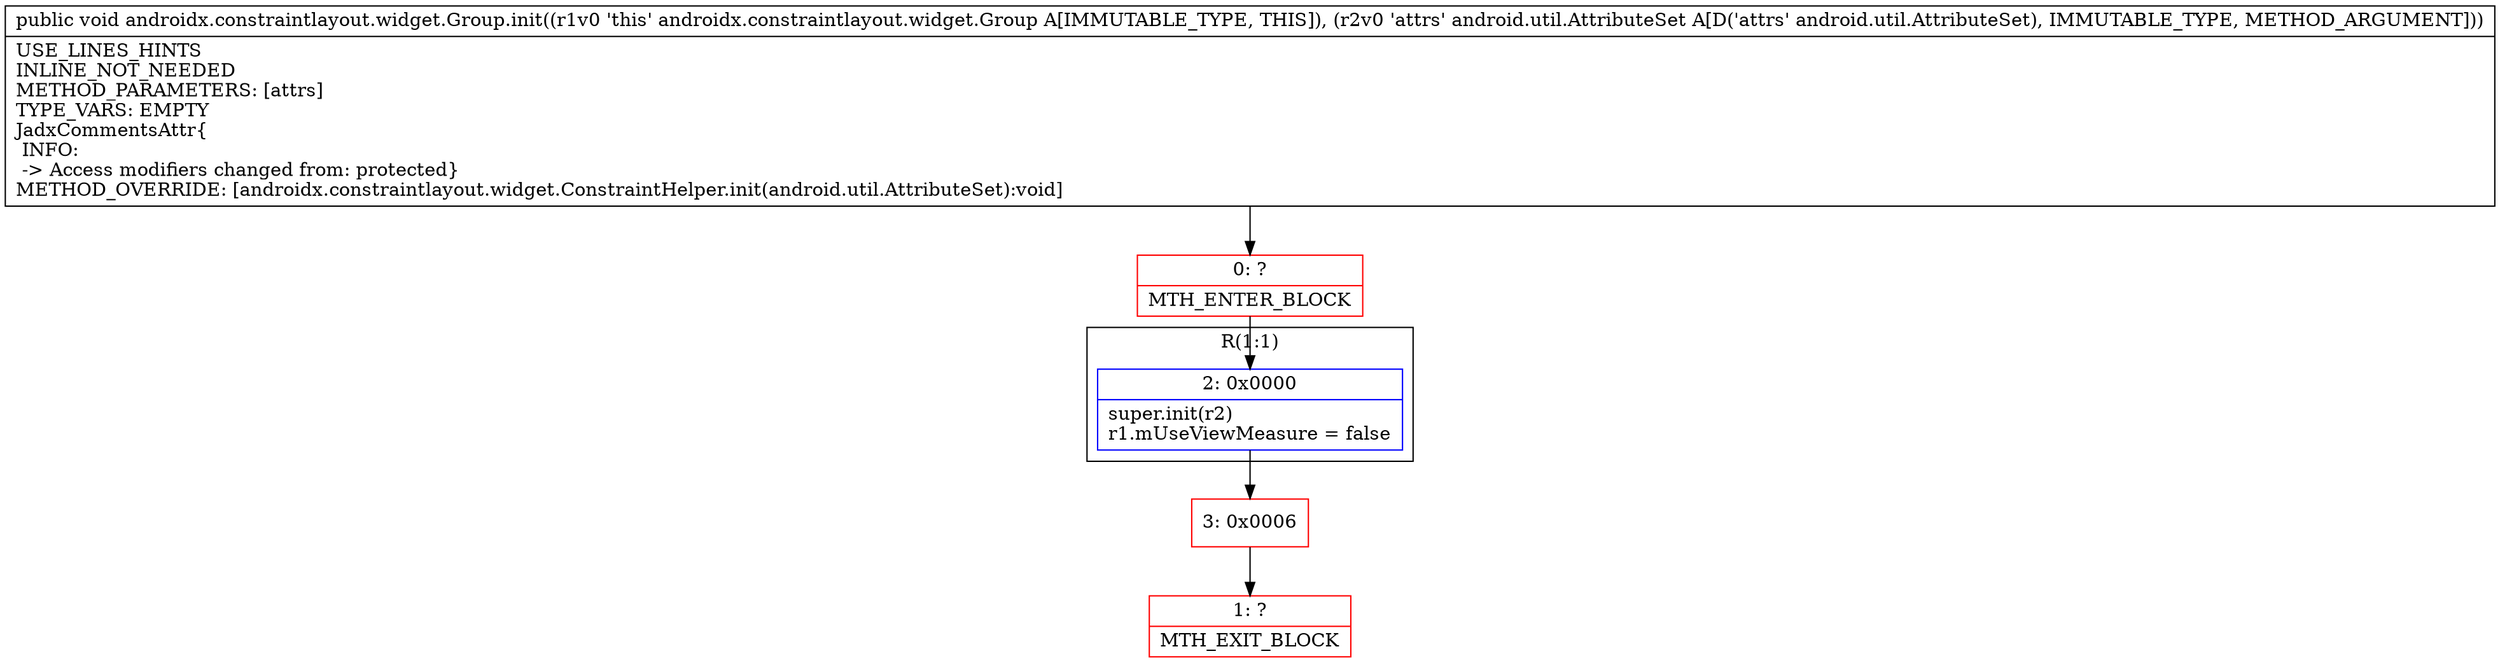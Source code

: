 digraph "CFG forandroidx.constraintlayout.widget.Group.init(Landroid\/util\/AttributeSet;)V" {
subgraph cluster_Region_1404146634 {
label = "R(1:1)";
node [shape=record,color=blue];
Node_2 [shape=record,label="{2\:\ 0x0000|super.init(r2)\lr1.mUseViewMeasure = false\l}"];
}
Node_0 [shape=record,color=red,label="{0\:\ ?|MTH_ENTER_BLOCK\l}"];
Node_3 [shape=record,color=red,label="{3\:\ 0x0006}"];
Node_1 [shape=record,color=red,label="{1\:\ ?|MTH_EXIT_BLOCK\l}"];
MethodNode[shape=record,label="{public void androidx.constraintlayout.widget.Group.init((r1v0 'this' androidx.constraintlayout.widget.Group A[IMMUTABLE_TYPE, THIS]), (r2v0 'attrs' android.util.AttributeSet A[D('attrs' android.util.AttributeSet), IMMUTABLE_TYPE, METHOD_ARGUMENT]))  | USE_LINES_HINTS\lINLINE_NOT_NEEDED\lMETHOD_PARAMETERS: [attrs]\lTYPE_VARS: EMPTY\lJadxCommentsAttr\{\l INFO: \l \-\> Access modifiers changed from: protected\}\lMETHOD_OVERRIDE: [androidx.constraintlayout.widget.ConstraintHelper.init(android.util.AttributeSet):void]\l}"];
MethodNode -> Node_0;Node_2 -> Node_3;
Node_0 -> Node_2;
Node_3 -> Node_1;
}

